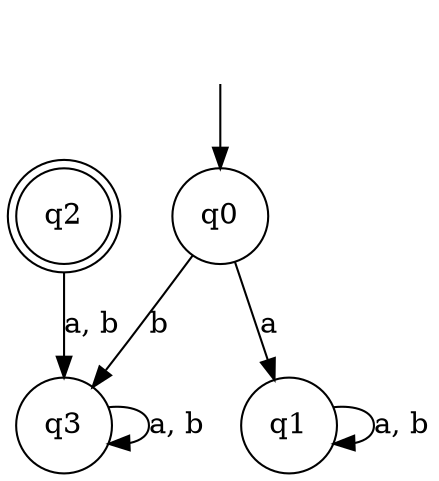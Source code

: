 digraph Automaton {

q1 [shape = circle];

q2 [shape = doublecircle];

q3 [shape = circle];

_nil [style = invis];

q0 [shape = circle];

q0 -> q3 [label = "b"];

_nil -> q0;

q1 -> q1 [label = "a, b"];

q3 -> q3 [label = "a, b"];

q2 -> q3 [label = "a, b"];

q0 -> q1 [label = "a"];

}
